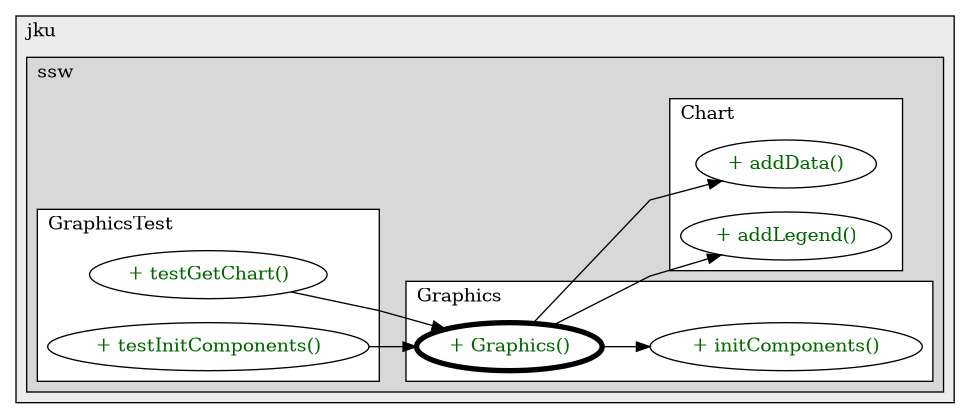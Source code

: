 @startuml

/' diagram meta data start
config=CallConfiguration;
{
  "rootMethod": "at.jku.ssw.app.diagram.Graphics#Graphics(int)",
  "projectClassification": {
    "searchMode": "OpenProject", // OpenProject, AllProjects
    "includedProjects": "",
    "pathEndKeywords": "*.impl",
    "isClientPath": "",
    "isClientName": "",
    "isTestPath": "",
    "isTestName": "",
    "isMappingPath": "",
    "isMappingName": "",
    "isDataAccessPath": "",
    "isDataAccessName": "",
    "isDataStructurePath": "",
    "isDataStructureName": "",
    "isInterfaceStructuresPath": "",
    "isInterfaceStructuresName": "",
    "isEntryPointPath": "",
    "isEntryPointName": "",
    "treatFinalFieldsAsMandatory": false
  },
  "graphRestriction": {
    "classPackageExcludeFilter": "",
    "classPackageIncludeFilter": "",
    "classNameExcludeFilter": "",
    "classNameIncludeFilter": "",
    "methodNameExcludeFilter": "",
    "methodNameIncludeFilter": "",
    "removeByInheritance": "", // inheritance/annotation based filtering is done in a second step
    "removeByAnnotation": "",
    "removeByClassPackage": "", // cleanup the graph after inheritance/annotation based filtering is done
    "removeByClassName": "",
    "cutMappings": false,
    "cutEnum": true,
    "cutTests": true,
    "cutClient": true,
    "cutDataAccess": true,
    "cutInterfaceStructures": true,
    "cutDataStructures": true,
    "cutGetterAndSetter": true,
    "cutConstructors": true
  },
  "graphTraversal": {
    "forwardDepth": 3,
    "backwardDepth": 3,
    "classPackageExcludeFilter": "",
    "classPackageIncludeFilter": "",
    "classNameExcludeFilter": "",
    "classNameIncludeFilter": "",
    "methodNameExcludeFilter": "",
    "methodNameIncludeFilter": "",
    "hideMappings": false,
    "hideDataStructures": false,
    "hidePrivateMethods": true,
    "hideInterfaceCalls": true, // indirection: implementation -> interface (is hidden) -> implementation
    "onlyShowApplicationEntryPoints": false, // root node is included
    "useMethodCallsForStructureDiagram": "ForwardOnly" // ForwardOnly, BothDirections, No
  },
  "details": {
    "aggregation": "GroupByClass", // ByClass, GroupByClass, None
    "showMethodParametersTypes": false,
    "showMethodParametersNames": false,
    "showMethodReturnType": false,
    "showPackageLevels": 2,
    "showCallOrder": false,
    "edgeMode": "MethodsOnly", // TypesOnly, MethodsOnly, TypesAndMethods, MethodsAndDirectTypeUsage
    "showDetailedClassStructure": false
  },
  "rootClass": "at.jku.ssw.app.diagram.Graphics",
  "extensionCallbackMethod": "" // qualified.class.name#methodName - signature: public static String method(String)
}
diagram meta data end '/



digraph g {
    rankdir="LR"
    splines=polyline
    

'nodes 
subgraph cluster_105300 { 
   	label=jku
	labeljust=l
	fillcolor="#ececec"
	style=filled
   
   subgraph cluster_1536001923 { 
   	label=ssw
	labeljust=l
	fillcolor="#d8d8d8"
	style=filled
   
   subgraph cluster_1113446230 { 
   	label=Chart
	labeljust=l
	fillcolor=white
	style=filled
   
   Chart1330061274XXXaddData222668203[
	label="+ addData()"
	style=filled
	fillcolor=white
	tooltip="Chart

&#10;  Add data&#10; &#10;  @param data the data&#10; "
	fontcolor=darkgreen
];

Chart1330061274XXXaddLegend604196094[
	label="+ addLegend()"
	style=filled
	fillcolor=white
	tooltip="Chart

&#10;  Add legend&#10; &#10;  @param name the name&#10;  @param color the color&#10; "
	fontcolor=darkgreen
];
} 

subgraph cluster_1571796944 { 
   	label=GraphicsTest
	labeljust=l
	fillcolor=white
	style=filled
   
   GraphicsTest820981477XXXtestGetChart0[
	label="+ testGetChart()"
	style=filled
	fillcolor=white
	tooltip="GraphicsTest

&#10;  Test get chart.&#10; "
	fontcolor=darkgreen
];

GraphicsTest820981477XXXtestInitComponents0[
	label="+ testInitComponents()"
	style=filled
	fillcolor=white
	tooltip="GraphicsTest

&#10;  Test init components.&#10; "
	fontcolor=darkgreen
];
} 

subgraph cluster_1979902401 { 
   	label=Graphics
	labeljust=l
	fillcolor=white
	style=filled
   
   Graphics1330061274XXXGraphics104431[
	label="+ Graphics()"
	style=filled
	fillcolor=white
	tooltip="Graphics

&#10;  Creating a diagram for the average of the hearth rate regarding a specific time period and set the background and adds&#10;  the legend to the diagram.&#10;  @param heartRate&#10;  @throws JAXBException is thrown by the TCX Parser, which reads the tcx - files.&#10;  @throws IOExceptionis also thrown by the TCX Parser if there can't be found a tcx-file in the source folder.&#10;  @throws ParseException Constructor for Graphics which, creates a graphic for average heartrate and time&#10; "
	penwidth=4
	fontcolor=darkgreen
];

Graphics1330061274XXXinitComponents0[
	label="+ initComponents()"
	style=filled
	fillcolor=white
	tooltip="Graphics

&#10;  creating a chart, and use it the create an above layout and the grouping.&#10;  Within that, also the size is defined and the call to action for the application-diagram.&#10; "
	fontcolor=darkgreen
];
} 
} 
} 

'edges    
Graphics1330061274XXXGraphics104431 -> Chart1330061274XXXaddData222668203;
Graphics1330061274XXXGraphics104431 -> Chart1330061274XXXaddLegend604196094;
Graphics1330061274XXXGraphics104431 -> Graphics1330061274XXXinitComponents0;
GraphicsTest820981477XXXtestGetChart0 -> Graphics1330061274XXXGraphics104431;
GraphicsTest820981477XXXtestInitComponents0 -> Graphics1330061274XXXGraphics104431;
    
}
@enduml